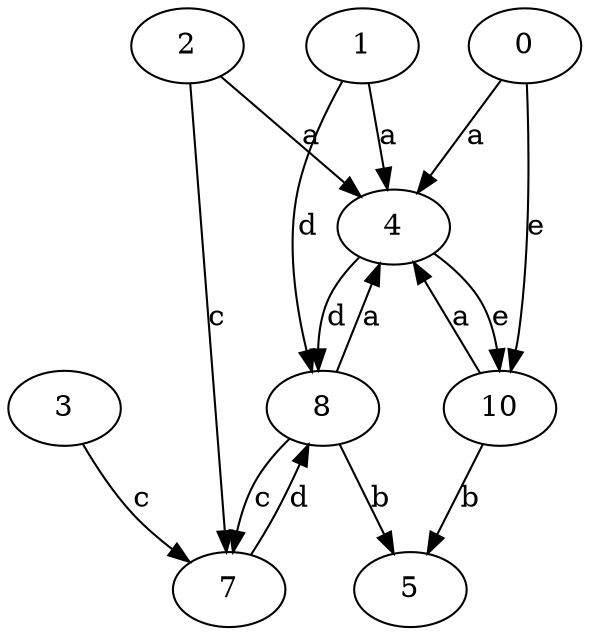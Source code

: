 strict digraph  {
0;
4;
5;
7;
8;
1;
10;
2;
3;
0 -> 4  [label=a];
0 -> 10  [label=e];
4 -> 8  [label=d];
4 -> 10  [label=e];
7 -> 8  [label=d];
8 -> 4  [label=a];
8 -> 5  [label=b];
8 -> 7  [label=c];
1 -> 4  [label=a];
1 -> 8  [label=d];
10 -> 4  [label=a];
10 -> 5  [label=b];
2 -> 4  [label=a];
2 -> 7  [label=c];
3 -> 7  [label=c];
}

